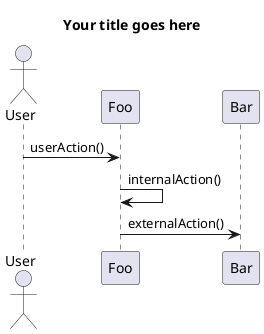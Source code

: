 @startuml

title Your title goes here

actor "User"

User -> Foo : userAction()
Foo -> Foo : internalAction()
Foo -> Bar : externalAction()

@enduml
